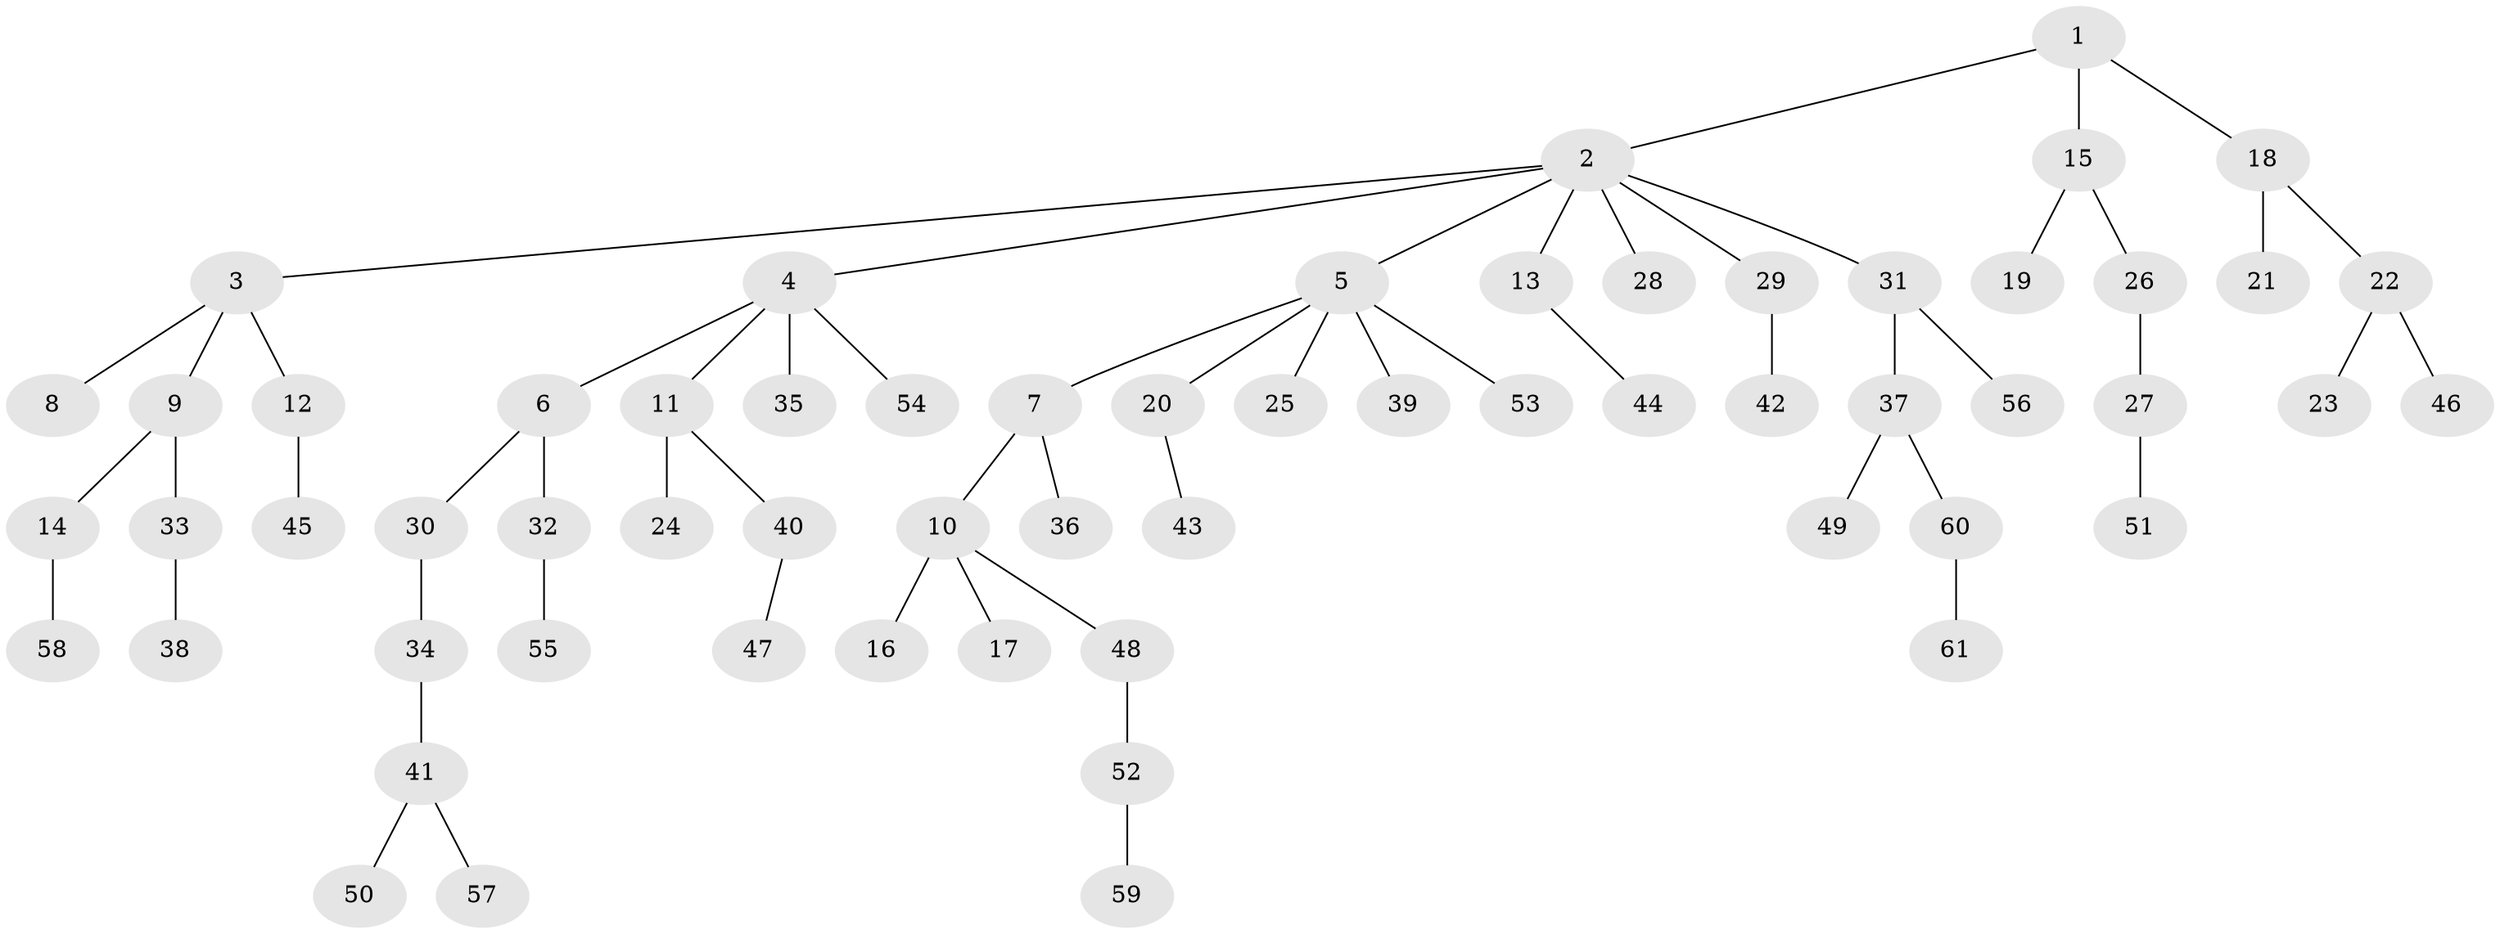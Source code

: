 // Generated by graph-tools (version 1.1) at 2025/11/02/27/25 16:11:28]
// undirected, 61 vertices, 60 edges
graph export_dot {
graph [start="1"]
  node [color=gray90,style=filled];
  1;
  2;
  3;
  4;
  5;
  6;
  7;
  8;
  9;
  10;
  11;
  12;
  13;
  14;
  15;
  16;
  17;
  18;
  19;
  20;
  21;
  22;
  23;
  24;
  25;
  26;
  27;
  28;
  29;
  30;
  31;
  32;
  33;
  34;
  35;
  36;
  37;
  38;
  39;
  40;
  41;
  42;
  43;
  44;
  45;
  46;
  47;
  48;
  49;
  50;
  51;
  52;
  53;
  54;
  55;
  56;
  57;
  58;
  59;
  60;
  61;
  1 -- 2;
  1 -- 15;
  1 -- 18;
  2 -- 3;
  2 -- 4;
  2 -- 5;
  2 -- 13;
  2 -- 28;
  2 -- 29;
  2 -- 31;
  3 -- 8;
  3 -- 9;
  3 -- 12;
  4 -- 6;
  4 -- 11;
  4 -- 35;
  4 -- 54;
  5 -- 7;
  5 -- 20;
  5 -- 25;
  5 -- 39;
  5 -- 53;
  6 -- 30;
  6 -- 32;
  7 -- 10;
  7 -- 36;
  9 -- 14;
  9 -- 33;
  10 -- 16;
  10 -- 17;
  10 -- 48;
  11 -- 24;
  11 -- 40;
  12 -- 45;
  13 -- 44;
  14 -- 58;
  15 -- 19;
  15 -- 26;
  18 -- 21;
  18 -- 22;
  20 -- 43;
  22 -- 23;
  22 -- 46;
  26 -- 27;
  27 -- 51;
  29 -- 42;
  30 -- 34;
  31 -- 37;
  31 -- 56;
  32 -- 55;
  33 -- 38;
  34 -- 41;
  37 -- 49;
  37 -- 60;
  40 -- 47;
  41 -- 50;
  41 -- 57;
  48 -- 52;
  52 -- 59;
  60 -- 61;
}
